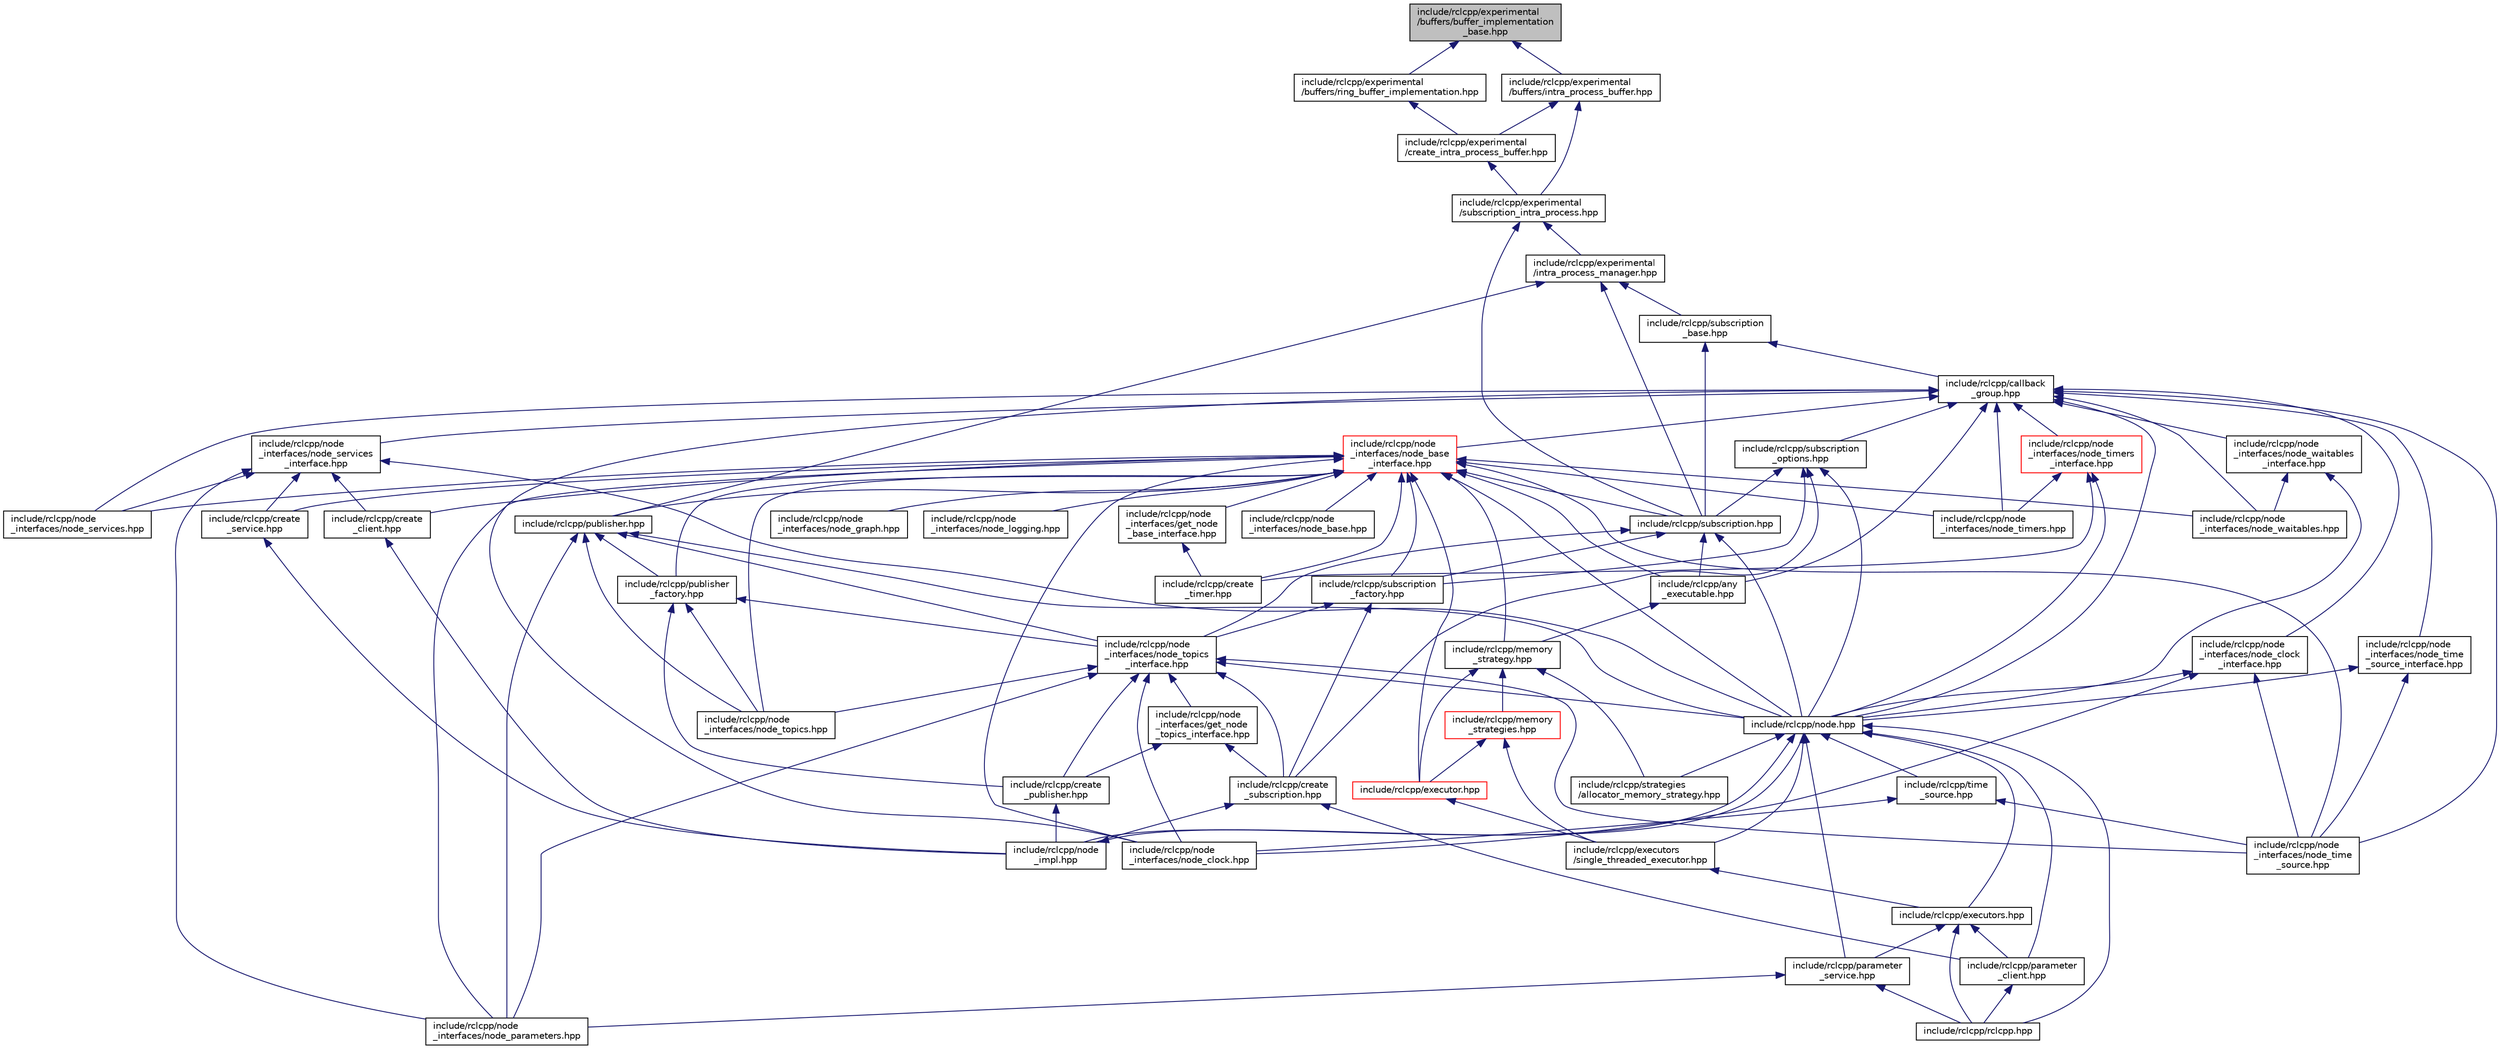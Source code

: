 digraph "include/rclcpp/experimental/buffers/buffer_implementation_base.hpp"
{
  edge [fontname="Helvetica",fontsize="10",labelfontname="Helvetica",labelfontsize="10"];
  node [fontname="Helvetica",fontsize="10",shape=record];
  Node1 [label="include/rclcpp/experimental\l/buffers/buffer_implementation\l_base.hpp",height=0.2,width=0.4,color="black", fillcolor="grey75", style="filled", fontcolor="black"];
  Node1 -> Node2 [dir="back",color="midnightblue",fontsize="10",style="solid",fontname="Helvetica"];
  Node2 [label="include/rclcpp/experimental\l/buffers/intra_process_buffer.hpp",height=0.2,width=0.4,color="black", fillcolor="white", style="filled",URL="$intra__process__buffer_8hpp.html"];
  Node2 -> Node3 [dir="back",color="midnightblue",fontsize="10",style="solid",fontname="Helvetica"];
  Node3 [label="include/rclcpp/experimental\l/create_intra_process_buffer.hpp",height=0.2,width=0.4,color="black", fillcolor="white", style="filled",URL="$create__intra__process__buffer_8hpp.html"];
  Node3 -> Node4 [dir="back",color="midnightblue",fontsize="10",style="solid",fontname="Helvetica"];
  Node4 [label="include/rclcpp/experimental\l/subscription_intra_process.hpp",height=0.2,width=0.4,color="black", fillcolor="white", style="filled",URL="$subscription__intra__process_8hpp.html"];
  Node4 -> Node5 [dir="back",color="midnightblue",fontsize="10",style="solid",fontname="Helvetica"];
  Node5 [label="include/rclcpp/experimental\l/intra_process_manager.hpp",height=0.2,width=0.4,color="black", fillcolor="white", style="filled",URL="$intra__process__manager_8hpp.html"];
  Node5 -> Node6 [dir="back",color="midnightblue",fontsize="10",style="solid",fontname="Helvetica"];
  Node6 [label="include/rclcpp/publisher.hpp",height=0.2,width=0.4,color="black", fillcolor="white", style="filled",URL="$publisher_8hpp.html"];
  Node6 -> Node7 [dir="back",color="midnightblue",fontsize="10",style="solid",fontname="Helvetica"];
  Node7 [label="include/rclcpp/node.hpp",height=0.2,width=0.4,color="black", fillcolor="white", style="filled",URL="$node_8hpp.html"];
  Node7 -> Node8 [dir="back",color="midnightblue",fontsize="10",style="solid",fontname="Helvetica"];
  Node8 [label="include/rclcpp/executors\l/single_threaded_executor.hpp",height=0.2,width=0.4,color="black", fillcolor="white", style="filled",URL="$single__threaded__executor_8hpp.html"];
  Node8 -> Node9 [dir="back",color="midnightblue",fontsize="10",style="solid",fontname="Helvetica"];
  Node9 [label="include/rclcpp/executors.hpp",height=0.2,width=0.4,color="black", fillcolor="white", style="filled",URL="$executors_8hpp.html"];
  Node9 -> Node10 [dir="back",color="midnightblue",fontsize="10",style="solid",fontname="Helvetica"];
  Node10 [label="include/rclcpp/parameter\l_client.hpp",height=0.2,width=0.4,color="black", fillcolor="white", style="filled",URL="$parameter__client_8hpp.html"];
  Node10 -> Node11 [dir="back",color="midnightblue",fontsize="10",style="solid",fontname="Helvetica"];
  Node11 [label="include/rclcpp/rclcpp.hpp",height=0.2,width=0.4,color="black", fillcolor="white", style="filled",URL="$rclcpp_8hpp.html"];
  Node9 -> Node12 [dir="back",color="midnightblue",fontsize="10",style="solid",fontname="Helvetica"];
  Node12 [label="include/rclcpp/parameter\l_service.hpp",height=0.2,width=0.4,color="black", fillcolor="white", style="filled",URL="$parameter__service_8hpp.html"];
  Node12 -> Node13 [dir="back",color="midnightblue",fontsize="10",style="solid",fontname="Helvetica"];
  Node13 [label="include/rclcpp/node\l_interfaces/node_parameters.hpp",height=0.2,width=0.4,color="black", fillcolor="white", style="filled",URL="$node__parameters_8hpp.html"];
  Node12 -> Node11 [dir="back",color="midnightblue",fontsize="10",style="solid",fontname="Helvetica"];
  Node9 -> Node11 [dir="back",color="midnightblue",fontsize="10",style="solid",fontname="Helvetica"];
  Node7 -> Node9 [dir="back",color="midnightblue",fontsize="10",style="solid",fontname="Helvetica"];
  Node7 -> Node14 [dir="back",color="midnightblue",fontsize="10",style="solid",fontname="Helvetica"];
  Node14 [label="include/rclcpp/node\l_impl.hpp",height=0.2,width=0.4,color="black", fillcolor="white", style="filled",URL="$node__impl_8hpp.html"];
  Node14 -> Node7 [dir="back",color="midnightblue",fontsize="10",style="solid",fontname="Helvetica"];
  Node7 -> Node10 [dir="back",color="midnightblue",fontsize="10",style="solid",fontname="Helvetica"];
  Node7 -> Node12 [dir="back",color="midnightblue",fontsize="10",style="solid",fontname="Helvetica"];
  Node7 -> Node11 [dir="back",color="midnightblue",fontsize="10",style="solid",fontname="Helvetica"];
  Node7 -> Node15 [dir="back",color="midnightblue",fontsize="10",style="solid",fontname="Helvetica"];
  Node15 [label="include/rclcpp/strategies\l/allocator_memory_strategy.hpp",height=0.2,width=0.4,color="black", fillcolor="white", style="filled",URL="$allocator__memory__strategy_8hpp.html"];
  Node7 -> Node16 [dir="back",color="midnightblue",fontsize="10",style="solid",fontname="Helvetica"];
  Node16 [label="include/rclcpp/time\l_source.hpp",height=0.2,width=0.4,color="black", fillcolor="white", style="filled",URL="$time__source_8hpp.html"];
  Node16 -> Node17 [dir="back",color="midnightblue",fontsize="10",style="solid",fontname="Helvetica"];
  Node17 [label="include/rclcpp/node\l_interfaces/node_clock.hpp",height=0.2,width=0.4,color="black", fillcolor="white", style="filled",URL="$node__clock_8hpp.html"];
  Node16 -> Node18 [dir="back",color="midnightblue",fontsize="10",style="solid",fontname="Helvetica"];
  Node18 [label="include/rclcpp/node\l_interfaces/node_time\l_source.hpp",height=0.2,width=0.4,color="black", fillcolor="white", style="filled",URL="$node__time__source_8hpp.html"];
  Node6 -> Node13 [dir="back",color="midnightblue",fontsize="10",style="solid",fontname="Helvetica"];
  Node6 -> Node19 [dir="back",color="midnightblue",fontsize="10",style="solid",fontname="Helvetica"];
  Node19 [label="include/rclcpp/node\l_interfaces/node_topics.hpp",height=0.2,width=0.4,color="black", fillcolor="white", style="filled",URL="$node__topics_8hpp.html"];
  Node6 -> Node20 [dir="back",color="midnightblue",fontsize="10",style="solid",fontname="Helvetica"];
  Node20 [label="include/rclcpp/node\l_interfaces/node_topics\l_interface.hpp",height=0.2,width=0.4,color="black", fillcolor="white", style="filled",URL="$node__topics__interface_8hpp.html"];
  Node20 -> Node21 [dir="back",color="midnightblue",fontsize="10",style="solid",fontname="Helvetica"];
  Node21 [label="include/rclcpp/create\l_publisher.hpp",height=0.2,width=0.4,color="black", fillcolor="white", style="filled",URL="$create__publisher_8hpp.html"];
  Node21 -> Node14 [dir="back",color="midnightblue",fontsize="10",style="solid",fontname="Helvetica"];
  Node20 -> Node22 [dir="back",color="midnightblue",fontsize="10",style="solid",fontname="Helvetica"];
  Node22 [label="include/rclcpp/create\l_subscription.hpp",height=0.2,width=0.4,color="black", fillcolor="white", style="filled",URL="$create__subscription_8hpp.html"];
  Node22 -> Node14 [dir="back",color="midnightblue",fontsize="10",style="solid",fontname="Helvetica"];
  Node22 -> Node10 [dir="back",color="midnightblue",fontsize="10",style="solid",fontname="Helvetica"];
  Node20 -> Node7 [dir="back",color="midnightblue",fontsize="10",style="solid",fontname="Helvetica"];
  Node20 -> Node23 [dir="back",color="midnightblue",fontsize="10",style="solid",fontname="Helvetica"];
  Node23 [label="include/rclcpp/node\l_interfaces/get_node\l_topics_interface.hpp",height=0.2,width=0.4,color="black", fillcolor="white", style="filled",URL="$get__node__topics__interface_8hpp.html"];
  Node23 -> Node21 [dir="back",color="midnightblue",fontsize="10",style="solid",fontname="Helvetica"];
  Node23 -> Node22 [dir="back",color="midnightblue",fontsize="10",style="solid",fontname="Helvetica"];
  Node20 -> Node17 [dir="back",color="midnightblue",fontsize="10",style="solid",fontname="Helvetica"];
  Node20 -> Node13 [dir="back",color="midnightblue",fontsize="10",style="solid",fontname="Helvetica"];
  Node20 -> Node18 [dir="back",color="midnightblue",fontsize="10",style="solid",fontname="Helvetica"];
  Node20 -> Node19 [dir="back",color="midnightblue",fontsize="10",style="solid",fontname="Helvetica"];
  Node6 -> Node24 [dir="back",color="midnightblue",fontsize="10",style="solid",fontname="Helvetica"];
  Node24 [label="include/rclcpp/publisher\l_factory.hpp",height=0.2,width=0.4,color="black", fillcolor="white", style="filled",URL="$publisher__factory_8hpp.html"];
  Node24 -> Node21 [dir="back",color="midnightblue",fontsize="10",style="solid",fontname="Helvetica"];
  Node24 -> Node19 [dir="back",color="midnightblue",fontsize="10",style="solid",fontname="Helvetica"];
  Node24 -> Node20 [dir="back",color="midnightblue",fontsize="10",style="solid",fontname="Helvetica"];
  Node5 -> Node25 [dir="back",color="midnightblue",fontsize="10",style="solid",fontname="Helvetica"];
  Node25 [label="include/rclcpp/subscription.hpp",height=0.2,width=0.4,color="black", fillcolor="white", style="filled",URL="$subscription_8hpp.html"];
  Node25 -> Node26 [dir="back",color="midnightblue",fontsize="10",style="solid",fontname="Helvetica"];
  Node26 [label="include/rclcpp/any\l_executable.hpp",height=0.2,width=0.4,color="black", fillcolor="white", style="filled",URL="$any__executable_8hpp.html"];
  Node26 -> Node27 [dir="back",color="midnightblue",fontsize="10",style="solid",fontname="Helvetica"];
  Node27 [label="include/rclcpp/memory\l_strategy.hpp",height=0.2,width=0.4,color="black", fillcolor="white", style="filled",URL="$memory__strategy_8hpp.html"];
  Node27 -> Node28 [dir="back",color="midnightblue",fontsize="10",style="solid",fontname="Helvetica"];
  Node28 [label="include/rclcpp/executor.hpp",height=0.2,width=0.4,color="red", fillcolor="white", style="filled",URL="$executor_8hpp.html"];
  Node28 -> Node8 [dir="back",color="midnightblue",fontsize="10",style="solid",fontname="Helvetica"];
  Node27 -> Node30 [dir="back",color="midnightblue",fontsize="10",style="solid",fontname="Helvetica"];
  Node30 [label="include/rclcpp/memory\l_strategies.hpp",height=0.2,width=0.4,color="red", fillcolor="white", style="filled",URL="$memory__strategies_8hpp.html"];
  Node30 -> Node28 [dir="back",color="midnightblue",fontsize="10",style="solid",fontname="Helvetica"];
  Node30 -> Node8 [dir="back",color="midnightblue",fontsize="10",style="solid",fontname="Helvetica"];
  Node27 -> Node15 [dir="back",color="midnightblue",fontsize="10",style="solid",fontname="Helvetica"];
  Node25 -> Node7 [dir="back",color="midnightblue",fontsize="10",style="solid",fontname="Helvetica"];
  Node25 -> Node20 [dir="back",color="midnightblue",fontsize="10",style="solid",fontname="Helvetica"];
  Node25 -> Node31 [dir="back",color="midnightblue",fontsize="10",style="solid",fontname="Helvetica"];
  Node31 [label="include/rclcpp/subscription\l_factory.hpp",height=0.2,width=0.4,color="black", fillcolor="white", style="filled",URL="$subscription__factory_8hpp.html"];
  Node31 -> Node22 [dir="back",color="midnightblue",fontsize="10",style="solid",fontname="Helvetica"];
  Node31 -> Node20 [dir="back",color="midnightblue",fontsize="10",style="solid",fontname="Helvetica"];
  Node5 -> Node32 [dir="back",color="midnightblue",fontsize="10",style="solid",fontname="Helvetica"];
  Node32 [label="include/rclcpp/subscription\l_base.hpp",height=0.2,width=0.4,color="black", fillcolor="white", style="filled",URL="$subscription__base_8hpp.html"];
  Node32 -> Node33 [dir="back",color="midnightblue",fontsize="10",style="solid",fontname="Helvetica"];
  Node33 [label="include/rclcpp/callback\l_group.hpp",height=0.2,width=0.4,color="black", fillcolor="white", style="filled",URL="$callback__group_8hpp.html"];
  Node33 -> Node26 [dir="back",color="midnightblue",fontsize="10",style="solid",fontname="Helvetica"];
  Node33 -> Node7 [dir="back",color="midnightblue",fontsize="10",style="solid",fontname="Helvetica"];
  Node33 -> Node34 [dir="back",color="midnightblue",fontsize="10",style="solid",fontname="Helvetica"];
  Node34 [label="include/rclcpp/node\l_interfaces/node_base\l_interface.hpp",height=0.2,width=0.4,color="red", fillcolor="white", style="filled",URL="$node__base__interface_8hpp.html"];
  Node34 -> Node26 [dir="back",color="midnightblue",fontsize="10",style="solid",fontname="Helvetica"];
  Node34 -> Node35 [dir="back",color="midnightblue",fontsize="10",style="solid",fontname="Helvetica"];
  Node35 [label="include/rclcpp/create\l_client.hpp",height=0.2,width=0.4,color="black", fillcolor="white", style="filled",URL="$create__client_8hpp.html"];
  Node35 -> Node14 [dir="back",color="midnightblue",fontsize="10",style="solid",fontname="Helvetica"];
  Node34 -> Node36 [dir="back",color="midnightblue",fontsize="10",style="solid",fontname="Helvetica"];
  Node36 [label="include/rclcpp/create\l_service.hpp",height=0.2,width=0.4,color="black", fillcolor="white", style="filled",URL="$create__service_8hpp.html"];
  Node36 -> Node14 [dir="back",color="midnightblue",fontsize="10",style="solid",fontname="Helvetica"];
  Node34 -> Node37 [dir="back",color="midnightblue",fontsize="10",style="solid",fontname="Helvetica"];
  Node37 [label="include/rclcpp/create\l_timer.hpp",height=0.2,width=0.4,color="black", fillcolor="white", style="filled",URL="$create__timer_8hpp.html"];
  Node34 -> Node28 [dir="back",color="midnightblue",fontsize="10",style="solid",fontname="Helvetica"];
  Node34 -> Node27 [dir="back",color="midnightblue",fontsize="10",style="solid",fontname="Helvetica"];
  Node34 -> Node7 [dir="back",color="midnightblue",fontsize="10",style="solid",fontname="Helvetica"];
  Node34 -> Node38 [dir="back",color="midnightblue",fontsize="10",style="solid",fontname="Helvetica"];
  Node38 [label="include/rclcpp/node\l_interfaces/get_node\l_base_interface.hpp",height=0.2,width=0.4,color="black", fillcolor="white", style="filled",URL="$get__node__base__interface_8hpp.html"];
  Node38 -> Node37 [dir="back",color="midnightblue",fontsize="10",style="solid",fontname="Helvetica"];
  Node34 -> Node39 [dir="back",color="midnightblue",fontsize="10",style="solid",fontname="Helvetica"];
  Node39 [label="include/rclcpp/node\l_interfaces/node_base.hpp",height=0.2,width=0.4,color="black", fillcolor="white", style="filled",URL="$node__base_8hpp.html"];
  Node34 -> Node17 [dir="back",color="midnightblue",fontsize="10",style="solid",fontname="Helvetica"];
  Node34 -> Node40 [dir="back",color="midnightblue",fontsize="10",style="solid",fontname="Helvetica"];
  Node40 [label="include/rclcpp/node\l_interfaces/node_graph.hpp",height=0.2,width=0.4,color="black", fillcolor="white", style="filled",URL="$node__graph_8hpp.html"];
  Node34 -> Node41 [dir="back",color="midnightblue",fontsize="10",style="solid",fontname="Helvetica"];
  Node41 [label="include/rclcpp/node\l_interfaces/node_logging.hpp",height=0.2,width=0.4,color="black", fillcolor="white", style="filled",URL="$node__logging_8hpp.html"];
  Node34 -> Node13 [dir="back",color="midnightblue",fontsize="10",style="solid",fontname="Helvetica"];
  Node34 -> Node43 [dir="back",color="midnightblue",fontsize="10",style="solid",fontname="Helvetica"];
  Node43 [label="include/rclcpp/node\l_interfaces/node_services.hpp",height=0.2,width=0.4,color="black", fillcolor="white", style="filled",URL="$node__services_8hpp.html"];
  Node34 -> Node18 [dir="back",color="midnightblue",fontsize="10",style="solid",fontname="Helvetica"];
  Node34 -> Node44 [dir="back",color="midnightblue",fontsize="10",style="solid",fontname="Helvetica"];
  Node44 [label="include/rclcpp/node\l_interfaces/node_timers.hpp",height=0.2,width=0.4,color="black", fillcolor="white", style="filled",URL="$node__timers_8hpp.html"];
  Node34 -> Node19 [dir="back",color="midnightblue",fontsize="10",style="solid",fontname="Helvetica"];
  Node34 -> Node45 [dir="back",color="midnightblue",fontsize="10",style="solid",fontname="Helvetica"];
  Node45 [label="include/rclcpp/node\l_interfaces/node_waitables.hpp",height=0.2,width=0.4,color="black", fillcolor="white", style="filled",URL="$node__waitables_8hpp.html"];
  Node34 -> Node6 [dir="back",color="midnightblue",fontsize="10",style="solid",fontname="Helvetica"];
  Node34 -> Node24 [dir="back",color="midnightblue",fontsize="10",style="solid",fontname="Helvetica"];
  Node34 -> Node25 [dir="back",color="midnightblue",fontsize="10",style="solid",fontname="Helvetica"];
  Node34 -> Node31 [dir="back",color="midnightblue",fontsize="10",style="solid",fontname="Helvetica"];
  Node33 -> Node17 [dir="back",color="midnightblue",fontsize="10",style="solid",fontname="Helvetica"];
  Node33 -> Node46 [dir="back",color="midnightblue",fontsize="10",style="solid",fontname="Helvetica"];
  Node46 [label="include/rclcpp/node\l_interfaces/node_clock\l_interface.hpp",height=0.2,width=0.4,color="black", fillcolor="white", style="filled",URL="$node__clock__interface_8hpp.html"];
  Node46 -> Node7 [dir="back",color="midnightblue",fontsize="10",style="solid",fontname="Helvetica"];
  Node46 -> Node17 [dir="back",color="midnightblue",fontsize="10",style="solid",fontname="Helvetica"];
  Node46 -> Node18 [dir="back",color="midnightblue",fontsize="10",style="solid",fontname="Helvetica"];
  Node33 -> Node43 [dir="back",color="midnightblue",fontsize="10",style="solid",fontname="Helvetica"];
  Node33 -> Node47 [dir="back",color="midnightblue",fontsize="10",style="solid",fontname="Helvetica"];
  Node47 [label="include/rclcpp/node\l_interfaces/node_services\l_interface.hpp",height=0.2,width=0.4,color="black", fillcolor="white", style="filled",URL="$node__services__interface_8hpp.html"];
  Node47 -> Node35 [dir="back",color="midnightblue",fontsize="10",style="solid",fontname="Helvetica"];
  Node47 -> Node36 [dir="back",color="midnightblue",fontsize="10",style="solid",fontname="Helvetica"];
  Node47 -> Node7 [dir="back",color="midnightblue",fontsize="10",style="solid",fontname="Helvetica"];
  Node47 -> Node13 [dir="back",color="midnightblue",fontsize="10",style="solid",fontname="Helvetica"];
  Node47 -> Node43 [dir="back",color="midnightblue",fontsize="10",style="solid",fontname="Helvetica"];
  Node33 -> Node18 [dir="back",color="midnightblue",fontsize="10",style="solid",fontname="Helvetica"];
  Node33 -> Node48 [dir="back",color="midnightblue",fontsize="10",style="solid",fontname="Helvetica"];
  Node48 [label="include/rclcpp/node\l_interfaces/node_time\l_source_interface.hpp",height=0.2,width=0.4,color="black", fillcolor="white", style="filled",URL="$node__time__source__interface_8hpp.html"];
  Node48 -> Node7 [dir="back",color="midnightblue",fontsize="10",style="solid",fontname="Helvetica"];
  Node48 -> Node18 [dir="back",color="midnightblue",fontsize="10",style="solid",fontname="Helvetica"];
  Node33 -> Node44 [dir="back",color="midnightblue",fontsize="10",style="solid",fontname="Helvetica"];
  Node33 -> Node49 [dir="back",color="midnightblue",fontsize="10",style="solid",fontname="Helvetica"];
  Node49 [label="include/rclcpp/node\l_interfaces/node_timers\l_interface.hpp",height=0.2,width=0.4,color="red", fillcolor="white", style="filled",URL="$node__timers__interface_8hpp.html"];
  Node49 -> Node37 [dir="back",color="midnightblue",fontsize="10",style="solid",fontname="Helvetica"];
  Node49 -> Node7 [dir="back",color="midnightblue",fontsize="10",style="solid",fontname="Helvetica"];
  Node49 -> Node44 [dir="back",color="midnightblue",fontsize="10",style="solid",fontname="Helvetica"];
  Node33 -> Node45 [dir="back",color="midnightblue",fontsize="10",style="solid",fontname="Helvetica"];
  Node33 -> Node51 [dir="back",color="midnightblue",fontsize="10",style="solid",fontname="Helvetica"];
  Node51 [label="include/rclcpp/node\l_interfaces/node_waitables\l_interface.hpp",height=0.2,width=0.4,color="black", fillcolor="white", style="filled",URL="$node__waitables__interface_8hpp.html"];
  Node51 -> Node7 [dir="back",color="midnightblue",fontsize="10",style="solid",fontname="Helvetica"];
  Node51 -> Node45 [dir="back",color="midnightblue",fontsize="10",style="solid",fontname="Helvetica"];
  Node33 -> Node52 [dir="back",color="midnightblue",fontsize="10",style="solid",fontname="Helvetica"];
  Node52 [label="include/rclcpp/subscription\l_options.hpp",height=0.2,width=0.4,color="black", fillcolor="white", style="filled",URL="$subscription__options_8hpp.html"];
  Node52 -> Node22 [dir="back",color="midnightblue",fontsize="10",style="solid",fontname="Helvetica"];
  Node52 -> Node7 [dir="back",color="midnightblue",fontsize="10",style="solid",fontname="Helvetica"];
  Node52 -> Node25 [dir="back",color="midnightblue",fontsize="10",style="solid",fontname="Helvetica"];
  Node52 -> Node31 [dir="back",color="midnightblue",fontsize="10",style="solid",fontname="Helvetica"];
  Node32 -> Node25 [dir="back",color="midnightblue",fontsize="10",style="solid",fontname="Helvetica"];
  Node4 -> Node25 [dir="back",color="midnightblue",fontsize="10",style="solid",fontname="Helvetica"];
  Node2 -> Node4 [dir="back",color="midnightblue",fontsize="10",style="solid",fontname="Helvetica"];
  Node1 -> Node53 [dir="back",color="midnightblue",fontsize="10",style="solid",fontname="Helvetica"];
  Node53 [label="include/rclcpp/experimental\l/buffers/ring_buffer_implementation.hpp",height=0.2,width=0.4,color="black", fillcolor="white", style="filled",URL="$ring__buffer__implementation_8hpp.html"];
  Node53 -> Node3 [dir="back",color="midnightblue",fontsize="10",style="solid",fontname="Helvetica"];
}
